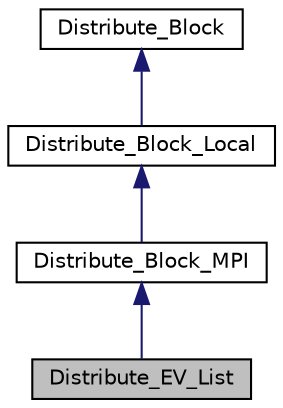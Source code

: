 digraph "Distribute_EV_List"
{
  edge [fontname="Helvetica",fontsize="10",labelfontname="Helvetica",labelfontsize="10"];
  node [fontname="Helvetica",fontsize="10",shape=record];
  Node1 [label="Distribute_EV_List",height=0.2,width=0.4,color="black", fillcolor="grey75", style="filled", fontcolor="black"];
  Node2 -> Node1 [dir="back",color="midnightblue",fontsize="10",style="solid",fontname="Helvetica"];
  Node2 [label="Distribute_Block_MPI",height=0.2,width=0.4,color="black", fillcolor="white", style="filled",URL="$classDistribute__Block__MPI.html"];
  Node3 -> Node2 [dir="back",color="midnightblue",fontsize="10",style="solid",fontname="Helvetica"];
  Node3 [label="Distribute_Block_Local",height=0.2,width=0.4,color="black", fillcolor="white", style="filled",URL="$classDistribute__Block__Local.html"];
  Node4 -> Node3 [dir="back",color="midnightblue",fontsize="10",style="solid",fontname="Helvetica"];
  Node4 [label="Distribute_Block",height=0.2,width=0.4,color="black", fillcolor="white", style="filled",URL="$classDistribute__Block.html"];
}
